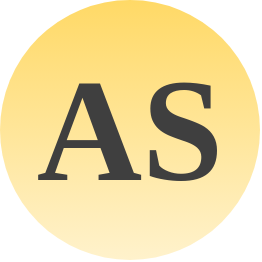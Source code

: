 <mxfile>
    <diagram id="GcPXSyP-Kbko5Saxtrv-" name="Page-1">
        <mxGraphModel dx="452" dy="547" grid="1" gridSize="10" guides="1" tooltips="1" connect="1" arrows="1" fold="1" page="1" pageScale="1" pageWidth="850" pageHeight="1100" math="0" shadow="0">
            <root>
                <mxCell id="0"/>
                <mxCell id="1" parent="0"/>
                <mxCell id="2" value="" style="ellipse;whiteSpace=wrap;html=1;aspect=fixed;fillColor=#fff2cc;strokeColor=none;rotation=-180;fontFamily=Courier New;fontSize=100;fontStyle=1;horizontal=1;gradientColor=#ffd966;" vertex="1" parent="1">
                    <mxGeometry x="150" y="190" width="130" height="130" as="geometry"/>
                </mxCell>
                <mxCell id="4" value="&lt;span style=&quot;color: rgb(63, 63, 63); font-style: normal; font-variant-ligatures: normal; font-variant-caps: normal; font-weight: 700; letter-spacing: normal; orphans: 2; text-align: center; text-indent: 0px; text-transform: none; widows: 2; word-spacing: 0px; -webkit-text-stroke-width: 0px; white-space: normal; text-decoration-thickness: initial; text-decoration-style: initial; text-decoration-color: initial; float: none; display: inline !important;&quot;&gt;&lt;font face=&quot;Georgia&quot; style=&quot;font-size: 73px;&quot;&gt;AS&lt;/font&gt;&lt;/span&gt;" style="text;html=1;align=center;verticalAlign=middle;whiteSpace=wrap;rounded=0;" vertex="1" parent="1">
                    <mxGeometry x="180" y="220" width="70" height="70" as="geometry"/>
                </mxCell>
            </root>
        </mxGraphModel>
    </diagram>
</mxfile>